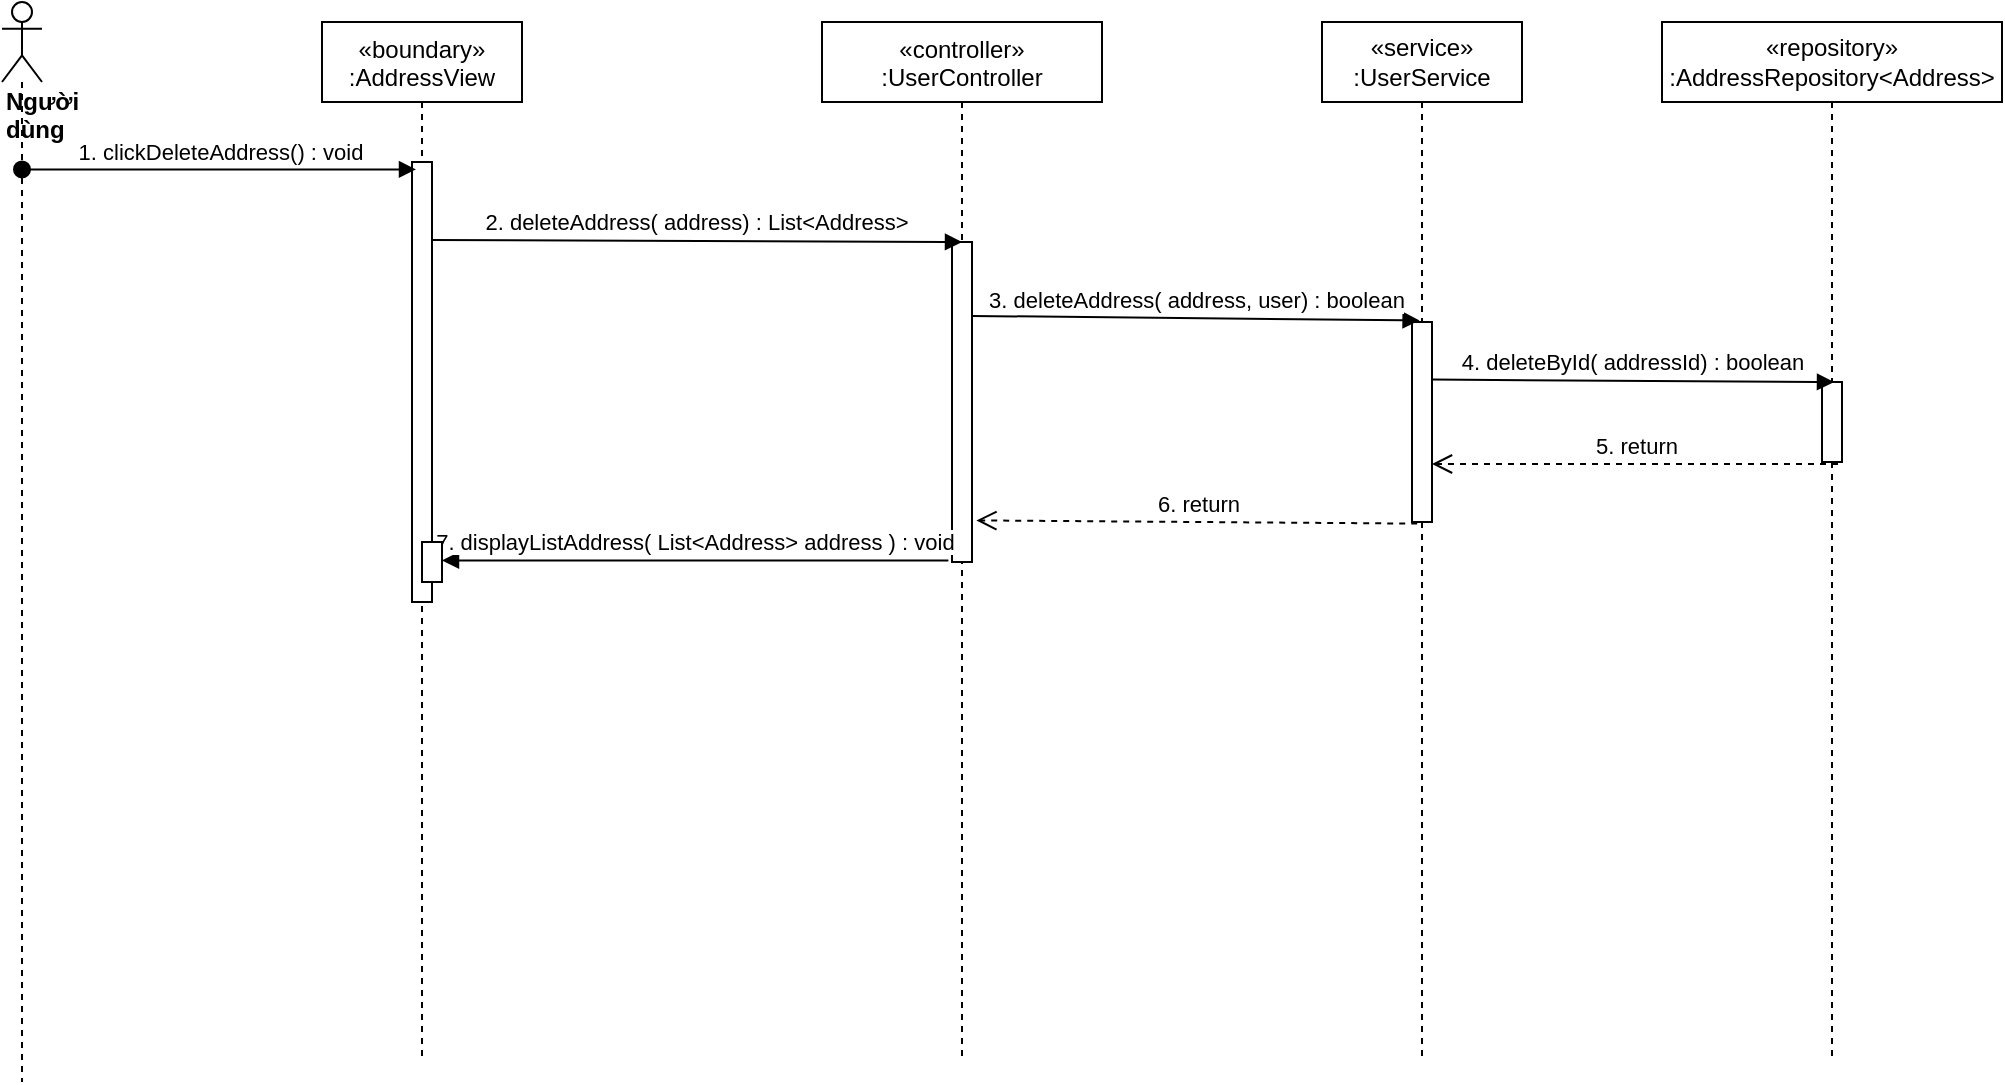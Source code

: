 <mxfile version="14.6.13" type="device"><diagram id="gM_a8l-p4vgTgQKDU1p-" name="Page-1"><mxGraphModel dx="1108" dy="425" grid="1" gridSize="10" guides="1" tooltips="1" connect="1" arrows="1" fold="1" page="1" pageScale="1" pageWidth="827" pageHeight="1169" math="0" shadow="0"><root><mxCell id="0"/><mxCell id="1" parent="0"/><mxCell id="BUK6lN6TVCII4H3S4zgH-26" value="«boundary»&#10;:AddressView" style="shape=umlLifeline;perimeter=lifelinePerimeter;container=1;collapsible=0;recursiveResize=0;rounded=0;shadow=0;strokeWidth=1;" parent="1" vertex="1"><mxGeometry x="210" y="80" width="100" height="520" as="geometry"/></mxCell><mxCell id="BUK6lN6TVCII4H3S4zgH-33" value="" style="html=1;points=[];perimeter=orthogonalPerimeter;" parent="BUK6lN6TVCII4H3S4zgH-26" vertex="1"><mxGeometry x="45" y="70" width="10" height="220" as="geometry"/></mxCell><mxCell id="BUK6lN6TVCII4H3S4zgH-35" value="«controller»&#10;:UserController" style="shape=umlLifeline;perimeter=lifelinePerimeter;container=1;collapsible=0;recursiveResize=0;rounded=0;shadow=0;strokeWidth=1;size=40;" parent="1" vertex="1"><mxGeometry x="460" y="80" width="140" height="520" as="geometry"/></mxCell><mxCell id="BUK6lN6TVCII4H3S4zgH-36" value="" style="points=[];perimeter=orthogonalPerimeter;rounded=0;shadow=0;strokeWidth=1;" parent="BUK6lN6TVCII4H3S4zgH-35" vertex="1"><mxGeometry x="65" y="110" width="10" height="160" as="geometry"/></mxCell><mxCell id="BUK6lN6TVCII4H3S4zgH-37" value="&lt;div&gt;&lt;b&gt;Người dùng&lt;/b&gt;&lt;/div&gt;" style="shape=umlLifeline;participant=umlActor;perimeter=lifelinePerimeter;whiteSpace=wrap;html=1;container=1;collapsible=0;recursiveResize=0;verticalAlign=top;spacingTop=36;outlineConnect=0;align=left;" parent="1" vertex="1"><mxGeometry x="50" y="70" width="20" height="540" as="geometry"/></mxCell><mxCell id="BUK6lN6TVCII4H3S4zgH-38" value="&lt;span&gt;«service»&lt;br&gt;&lt;/span&gt;:UserService" style="shape=umlLifeline;perimeter=lifelinePerimeter;whiteSpace=wrap;html=1;container=1;collapsible=0;recursiveResize=0;outlineConnect=0;" parent="1" vertex="1"><mxGeometry x="710" y="80" width="100" height="520" as="geometry"/></mxCell><mxCell id="BUK6lN6TVCII4H3S4zgH-39" value="" style="points=[];perimeter=orthogonalPerimeter;rounded=0;shadow=0;strokeWidth=1;" parent="BUK6lN6TVCII4H3S4zgH-38" vertex="1"><mxGeometry x="45" y="150" width="10" height="100" as="geometry"/></mxCell><mxCell id="BUK6lN6TVCII4H3S4zgH-40" value="1. clickDeleteAddress() : void" style="html=1;verticalAlign=bottom;startArrow=oval;startFill=1;endArrow=block;startSize=8;entryX=0.2;entryY=0.017;entryDx=0;entryDy=0;entryPerimeter=0;" parent="1" source="BUK6lN6TVCII4H3S4zgH-37" edge="1" target="BUK6lN6TVCII4H3S4zgH-33"><mxGeometry width="60" relative="1" as="geometry"><mxPoint x="400" y="230" as="sourcePoint"/><mxPoint x="283" y="160" as="targetPoint"/></mxGeometry></mxCell><mxCell id="BUK6lN6TVCII4H3S4zgH-43" value="2. deleteAddress( address) : List&amp;lt;Address&amp;gt;" style="html=1;verticalAlign=bottom;endArrow=block;entryX=0.5;entryY=0;entryDx=0;entryDy=0;entryPerimeter=0;exitX=0.98;exitY=0.177;exitDx=0;exitDy=0;exitPerimeter=0;" parent="1" source="BUK6lN6TVCII4H3S4zgH-33" target="BUK6lN6TVCII4H3S4zgH-36" edge="1"><mxGeometry width="80" relative="1" as="geometry"><mxPoint x="298.0" y="370" as="sourcePoint"/><mxPoint x="470" y="330" as="targetPoint"/></mxGeometry></mxCell><mxCell id="BUK6lN6TVCII4H3S4zgH-44" value="&lt;span&gt;«repository»&lt;br&gt;&lt;/span&gt;:AddressRepository&amp;lt;Address&amp;gt;" style="shape=umlLifeline;perimeter=lifelinePerimeter;whiteSpace=wrap;html=1;container=1;collapsible=0;recursiveResize=0;outlineConnect=0;" parent="1" vertex="1"><mxGeometry x="880" y="80" width="170" height="520" as="geometry"/></mxCell><mxCell id="BUK6lN6TVCII4H3S4zgH-45" value="" style="points=[];perimeter=orthogonalPerimeter;rounded=0;shadow=0;strokeWidth=1;" parent="BUK6lN6TVCII4H3S4zgH-44" vertex="1"><mxGeometry x="80" y="180" width="10" height="40" as="geometry"/></mxCell><mxCell id="BUK6lN6TVCII4H3S4zgH-46" value="3. deleteAddress( address, user) : boolean" style="html=1;verticalAlign=bottom;endArrow=block;entryX=0.38;entryY=-0.008;entryDx=0;entryDy=0;entryPerimeter=0;exitX=1;exitY=0.231;exitDx=0;exitDy=0;exitPerimeter=0;" parent="1" source="BUK6lN6TVCII4H3S4zgH-36" target="BUK6lN6TVCII4H3S4zgH-39" edge="1"><mxGeometry width="80" relative="1" as="geometry"><mxPoint x="620" y="389" as="sourcePoint"/><mxPoint x="790" y="394" as="targetPoint"/></mxGeometry></mxCell><mxCell id="BUK6lN6TVCII4H3S4zgH-47" value="6. return" style="html=1;verticalAlign=bottom;endArrow=open;dashed=1;endSize=8;entryX=1.22;entryY=0.87;entryDx=0;entryDy=0;entryPerimeter=0;exitX=0.26;exitY=1.008;exitDx=0;exitDy=0;exitPerimeter=0;" parent="1" source="BUK6lN6TVCII4H3S4zgH-39" target="BUK6lN6TVCII4H3S4zgH-36" edge="1"><mxGeometry relative="1" as="geometry"><mxPoint x="780" y="342" as="sourcePoint"/><mxPoint x="620" y="491" as="targetPoint"/></mxGeometry></mxCell><mxCell id="BUK6lN6TVCII4H3S4zgH-48" value="4. deleteById( addressId) : boolean" style="html=1;verticalAlign=bottom;endArrow=block;entryX=0.6;entryY=0;entryDx=0;entryDy=0;entryPerimeter=0;exitX=0.98;exitY=0.288;exitDx=0;exitDy=0;exitPerimeter=0;" parent="1" source="BUK6lN6TVCII4H3S4zgH-39" target="BUK6lN6TVCII4H3S4zgH-45" edge="1"><mxGeometry width="80" relative="1" as="geometry"><mxPoint x="817" y="410" as="sourcePoint"/><mxPoint x="840" y="430" as="targetPoint"/></mxGeometry></mxCell><mxCell id="BUK6lN6TVCII4H3S4zgH-49" value="5. return" style="html=1;verticalAlign=bottom;endArrow=open;dashed=1;endSize=8;exitX=0.8;exitY=1.025;exitDx=0;exitDy=0;exitPerimeter=0;" parent="1" source="BUK6lN6TVCII4H3S4zgH-45" target="BUK6lN6TVCII4H3S4zgH-39" edge="1"><mxGeometry relative="1" as="geometry"><mxPoint x="840" y="430" as="sourcePoint"/><mxPoint x="760" y="430" as="targetPoint"/></mxGeometry></mxCell><mxCell id="BUK6lN6TVCII4H3S4zgH-50" value="7. displayListAddress( List&lt;Address&gt; address ) : void" style="verticalAlign=bottom;endArrow=block;shadow=0;strokeWidth=1;exitX=-0.18;exitY=0.995;exitDx=0;exitDy=0;exitPerimeter=0;" parent="1" source="BUK6lN6TVCII4H3S4zgH-36" target="BUK6lN6TVCII4H3S4zgH-51" edge="1"><mxGeometry relative="1" as="geometry"><mxPoint x="530" y="532" as="sourcePoint"/><mxPoint x="340" y="359" as="targetPoint"/></mxGeometry></mxCell><mxCell id="BUK6lN6TVCII4H3S4zgH-51" value="" style="html=1;points=[];perimeter=orthogonalPerimeter;" parent="1" vertex="1"><mxGeometry x="260" y="340" width="10" height="20" as="geometry"/></mxCell></root></mxGraphModel></diagram></mxfile>